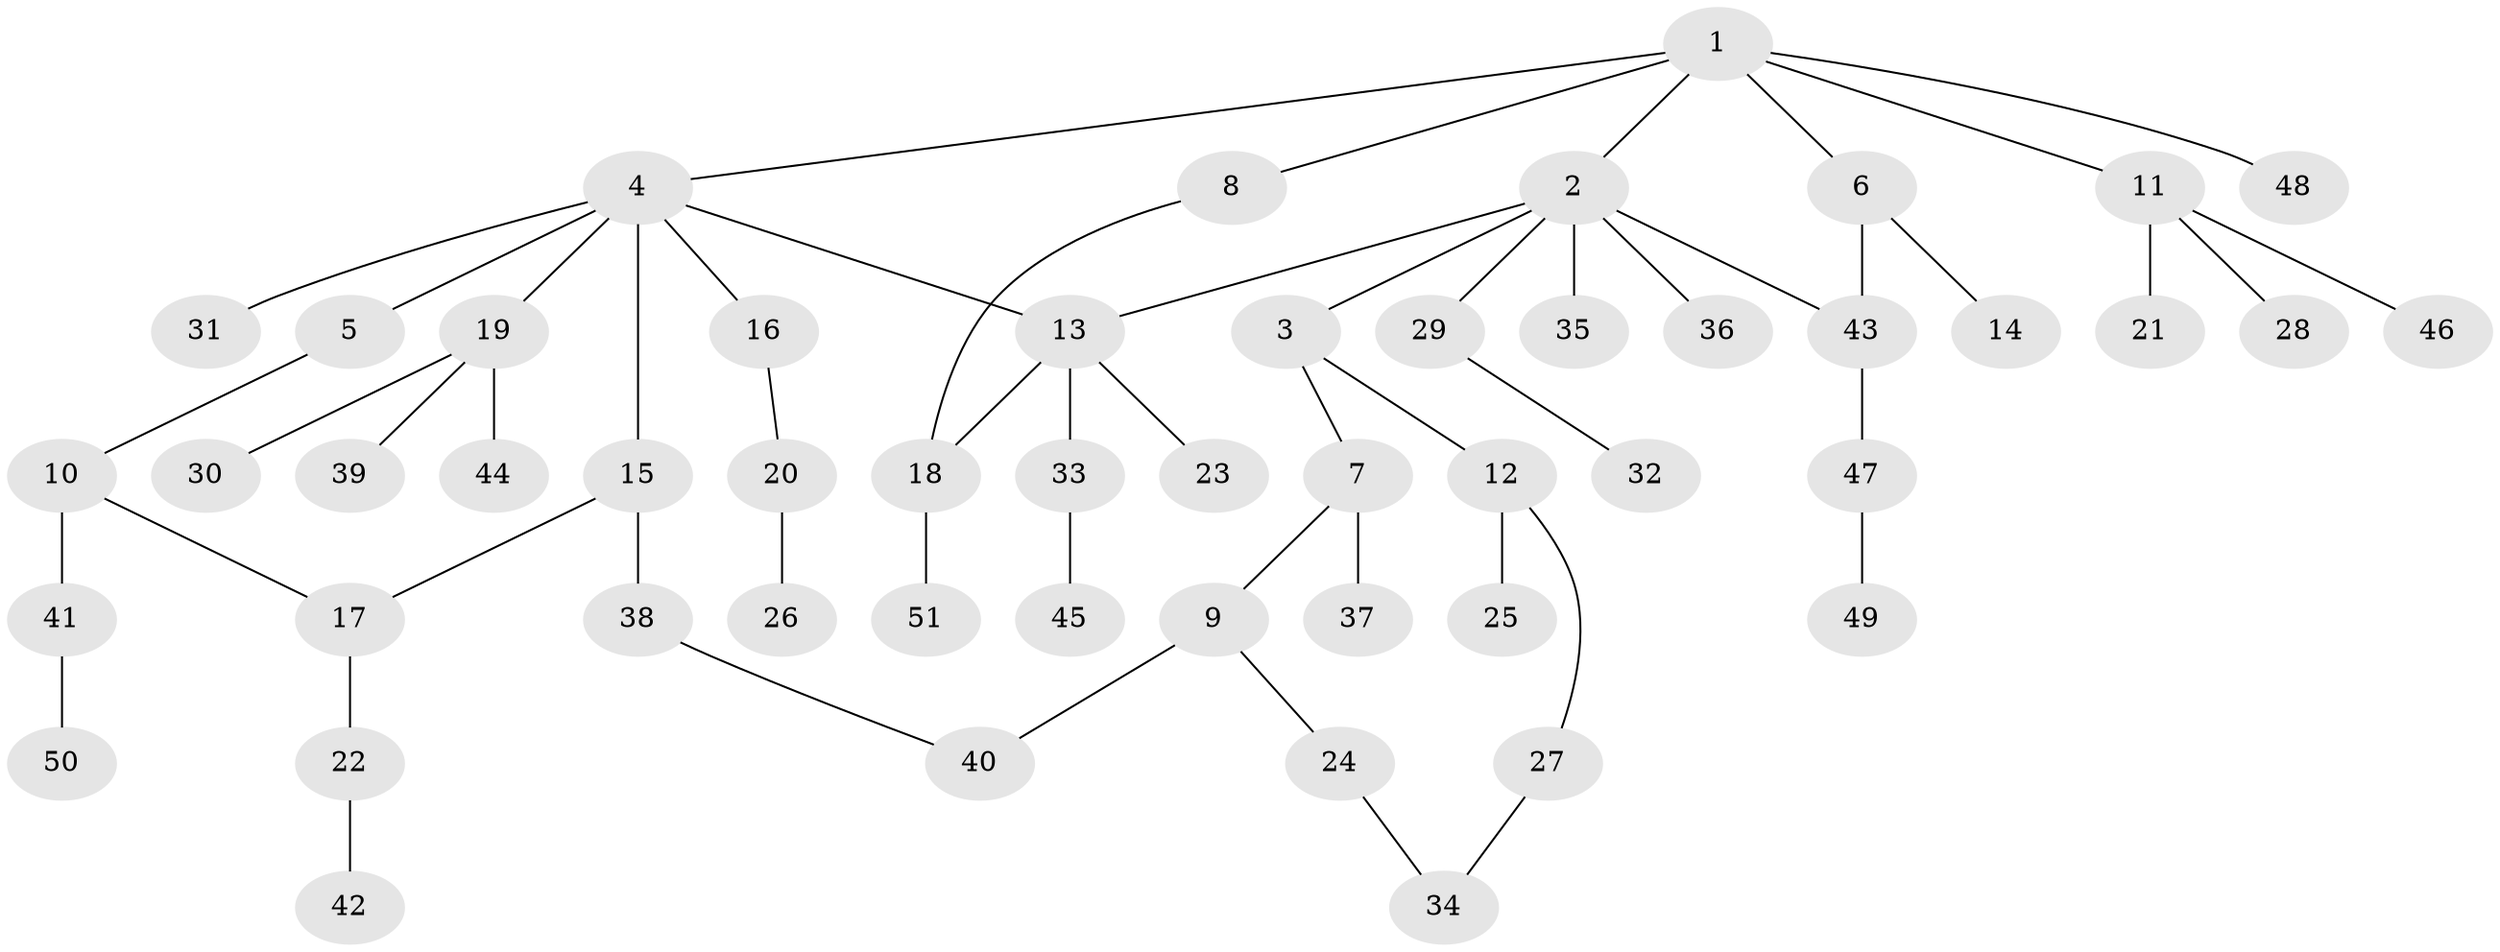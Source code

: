 // coarse degree distribution, {7: 0.02857142857142857, 8: 0.02857142857142857, 9: 0.02857142857142857, 3: 0.2, 2: 0.2, 4: 0.02857142857142857, 1: 0.4857142857142857}
// Generated by graph-tools (version 1.1) at 2025/51/02/27/25 19:51:39]
// undirected, 51 vertices, 56 edges
graph export_dot {
graph [start="1"]
  node [color=gray90,style=filled];
  1;
  2;
  3;
  4;
  5;
  6;
  7;
  8;
  9;
  10;
  11;
  12;
  13;
  14;
  15;
  16;
  17;
  18;
  19;
  20;
  21;
  22;
  23;
  24;
  25;
  26;
  27;
  28;
  29;
  30;
  31;
  32;
  33;
  34;
  35;
  36;
  37;
  38;
  39;
  40;
  41;
  42;
  43;
  44;
  45;
  46;
  47;
  48;
  49;
  50;
  51;
  1 -- 2;
  1 -- 4;
  1 -- 6;
  1 -- 8;
  1 -- 11;
  1 -- 48;
  2 -- 3;
  2 -- 13;
  2 -- 29;
  2 -- 35;
  2 -- 36;
  2 -- 43;
  3 -- 7;
  3 -- 12;
  4 -- 5;
  4 -- 15;
  4 -- 16;
  4 -- 19;
  4 -- 31;
  4 -- 13;
  5 -- 10;
  6 -- 14;
  6 -- 43;
  7 -- 9;
  7 -- 37;
  8 -- 18;
  9 -- 24;
  9 -- 40;
  10 -- 41;
  10 -- 17;
  11 -- 21;
  11 -- 28;
  11 -- 46;
  12 -- 25;
  12 -- 27;
  13 -- 18;
  13 -- 23;
  13 -- 33;
  15 -- 17;
  15 -- 38;
  16 -- 20;
  17 -- 22;
  18 -- 51;
  19 -- 30;
  19 -- 39;
  19 -- 44;
  20 -- 26;
  22 -- 42;
  24 -- 34;
  27 -- 34;
  29 -- 32;
  33 -- 45;
  38 -- 40;
  41 -- 50;
  43 -- 47;
  47 -- 49;
}
